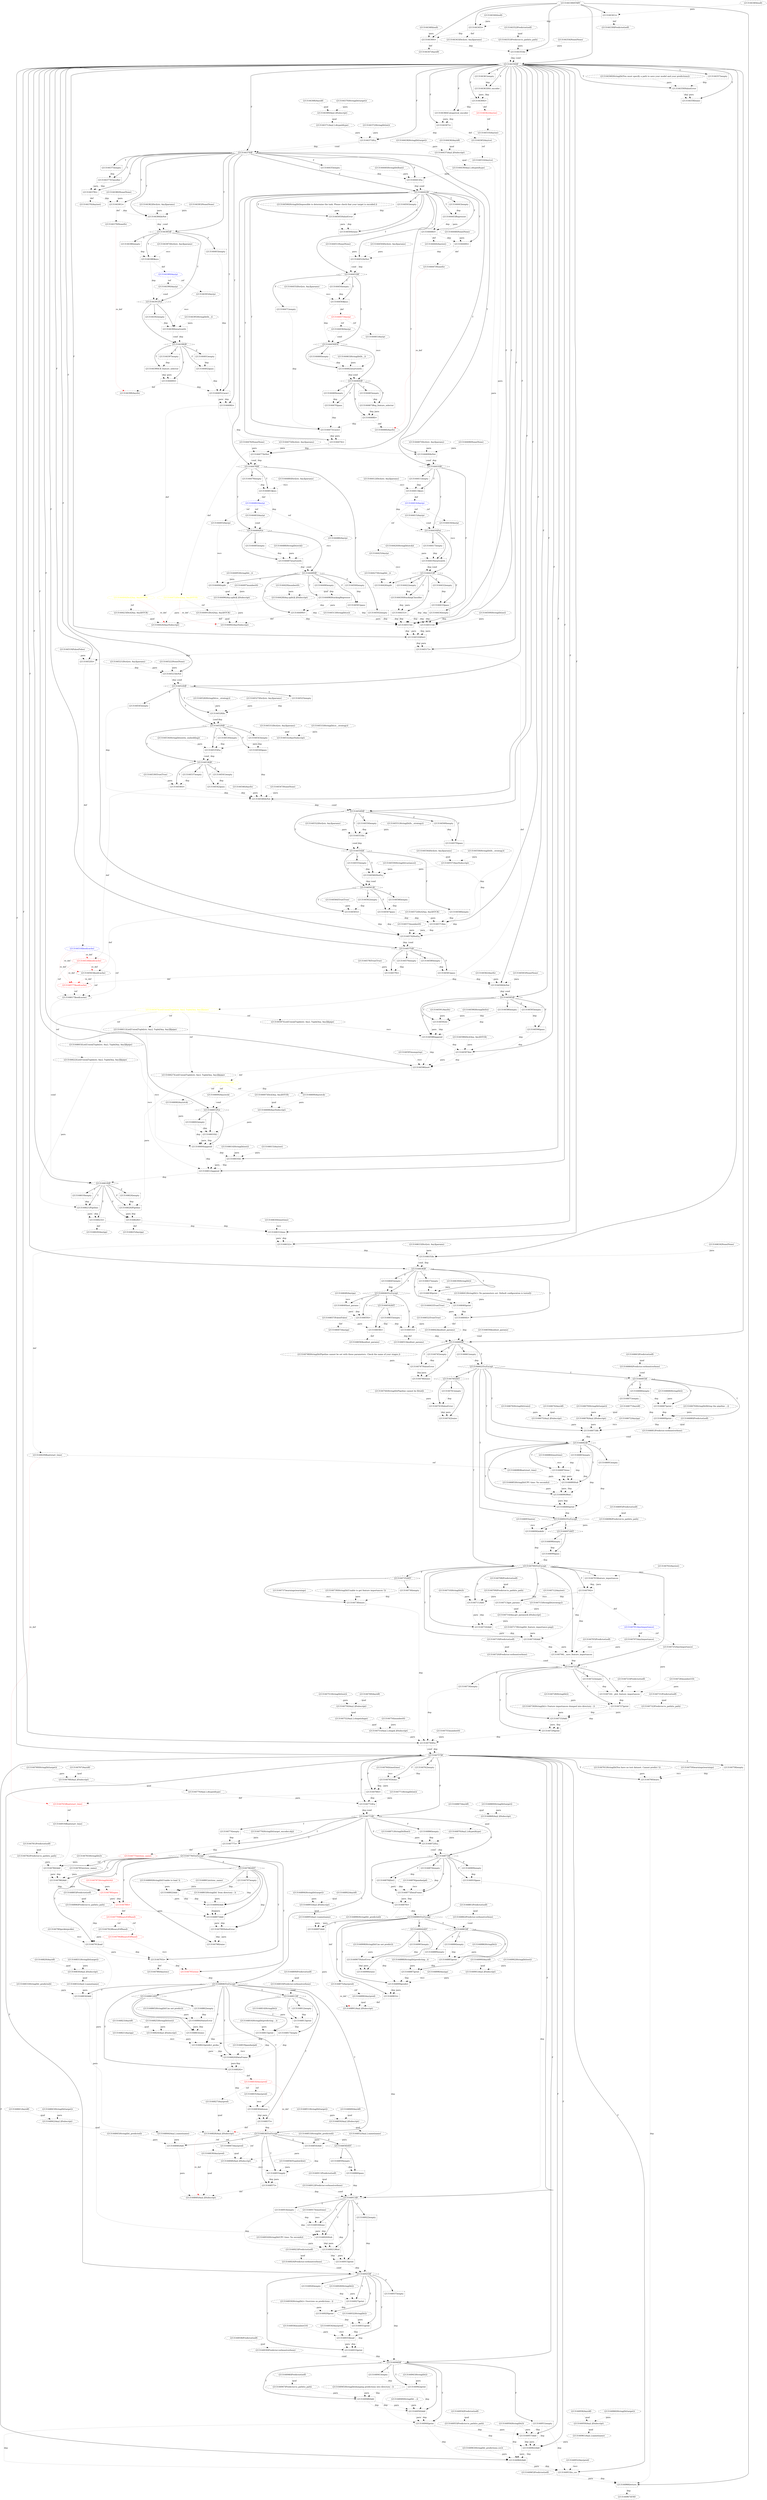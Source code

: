 digraph G {
1 [label="(213144400)=" shape=box style=dashed]
2 [label="(213144469)empty" shape=box style=dashed]
3 [label="(213144615)Any(est)" shape=ellipse style=dashed]
4 [label="(213144746)raise" shape=box style=dashed]
5 [label="(213144853)String(lit(_predicted))" shape=ellipse style=dashed]
6 [label="(213144873)If" shape=diamond style=dashed]
7 [label="(213144918)time" shape=box style=dashed]
8 [label="(213144529)If" shape=diamond style=dashed]
9 [label="(213144479)empty" shape=box style=dashed]
10 [label="(213144537)empty" shape=box style=dashed]
11 [label="(213144662)TryExcept" shape=diamond style=dashed]
12 [label="(213144915)print" shape=box style=dashed]
13 [label="(213144513)String(lit(ce))" shape=ellipse style=dashed]
14 [label="(213144539)True(True)" shape=ellipse style=dashed]
15 [label="(213144854)Add" shape=box style=dashed]
16 [label="(213144445)Regressor" shape=box style=dashed]
17 [label="(213144519)False(False)" shape=ellipse style=dashed]
18 [label="(213144886)String(lit())" shape=ellipse style=dashed]
19 [label="(213144782)Predictor.to_path(to_path)" shape=ellipse style=dashed]
20 [label="(213144914)empty" shape=box style=dashed]
21 [label="(213144965)Predictor(self)" shape=ellipse style=dashed]
22 [label="(213144608)Any(Subscript)" shape=ellipse style=dashed]
23 [label="(213144436)Any(df)" shape=ellipse style=dashed]
24 [label="(213144594)pass" shape=box style=dashed]
25 [label="(213144741)empty" shape=box style=dashed]
26 [label="(213144482)Any(p)" shape=ellipse style=dashed color=blue fontcolor=blue]
27 [label="(213144623)=" shape=box style=dashed]
28 [label="(213144673)fit" shape=box style=dashed]
29 [label="(213144762)empty" shape=box style=dashed]
30 [label="(213144410)If" shape=diamond style=dashed]
31 [label="(213144356)If" shape=diamond style=dashed]
32 [label="(213144515)()" shape=box style=dashed]
33 [label="(213144655)empty" shape=box style=dashed]
34 [label="(213144666)empty" shape=box style=dashed]
35 [label="(213144517)=" shape=box style=dashed]
36 [label="(213144560)NotEq" shape=box style=dashed]
37 [label="(213144768)Any[.](Subscript)" shape=ellipse style=dashed]
38 [label="(213144897)Add" shape=box style=dashed]
39 [label="(213144954)Predictor(self)" shape=ellipse style=dashed]
40 [label="(213144937)empty" shape=box style=dashed]
41 [label="(213144921)Mod" shape=box style=dashed]
42 [label="(213144366)Categorical_encoder" shape=box style=dashed]
43 [label="(213144678)Any[.](Subscript)" shape=ellipse style=dashed]
44 [label="(213144695)Predictor(self)" shape=ellipse style=dashed]
45 [label="(213144582)Any(fs)" shape=ellipse style=dashed]
46 [label="(213144439)Any[.].dtype(dtype)" shape=ellipse style=dashed]
47 [label="(213144843)String(lit(target))" shape=ellipse style=dashed]
48 [label="(213144871)String(lit(float))" shape=ellipse style=dashed]
49 [label="(213144748)String(lit(Pipeline cannot be set with these parameters. Check the name of your stages.))" shape=ellipse style=dashed]
50 [label="(213144912)Predictor.verbose(verbose)" shape=ellipse style=dashed]
51 [label="(213144462)startswith" shape=box style=dashed]
52 [label="(213144552)Dict[str, Any](params)" shape=ellipse style=dashed]
53 [label="(213144811)If" shape=diamond style=dashed]
54 [label="(213144747)ValueError" shape=box style=dashed]
55 [label="(213144929)print" shape=box style=dashed]
56 [label="(213144942)print" shape=box style=dashed]
57 [label="(213144803)String(lit(' from directory : ))" shape=ellipse style=dashed]
58 [label="(213144858)AST" shape=diamond style=dashed]
59 [label="(213144729)print" shape=box style=dashed]
60 [label="(213144553)In" shape=box style=dashed]
61 [label="(213144573)number(0)" shape=ellipse style=dashed]
62 [label="(213144459)For" shape=diamond style=dashed]
63 [label="(213144791)load" shape=box style=dashed]
64 [label="(213144967)END" style=dashed]
65 [label="(213144360)String(lit(You must specify a path to save your model and your predictions))" shape=ellipse style=dashed]
66 [label="(213144815)print" shape=box style=dashed]
67 [label="(213144917)time(time)" shape=ellipse style=dashed]
68 [label="(213144699)pass" shape=box style=dashed]
69 [label="(213144426)split" shape=box style=dashed]
70 [label="(213144554)If" shape=diamond style=dashed]
71 [label="(213144630)time(time)" shape=ellipse style=dashed]
72 [label="(213144833)String(lit(_predicted))" shape=ellipse style=dashed]
73 [label="(213144856)Type[int](int)" shape=ellipse style=dashed]
74 [label="(213144343)Dict[str, Any](params)" shape=ellipse style=dashed]
75 [label="(213144725)Any(importance)" shape=ellipse style=dashed]
76 [label="(213144527)Dict[str, Any](params)" shape=ellipse style=dashed]
77 [label="(213144928)String(lit())" shape=ellipse style=dashed]
78 [label="(213144881)Predictor(self)" shape=ellipse style=dashed]
79 [label="(213144416)For" shape=diamond style=dashed]
80 [label="(213144450)Dict[str, Any](params)" shape=ellipse style=dashed]
81 [label="(213144932)String(lit())" shape=ellipse style=dashed]
82 [label="(213144835)Any(pred)" shape=ellipse style=dashed]
83 [label="(213144598)Dict[Any, Any](STCK)" shape=ellipse style=dashed]
84 [label="(213144457)Any(p)" shape=ellipse style=dashed color=red fontcolor=red]
85 [label="(213144339)Predictor(self)" shape=ellipse style=dashed]
86 [label="(213144609)Any(stck)" shape=ellipse style=dashed]
87 [label="(213144471)empty" shape=box style=dashed]
88 [label="(213144869)String(lit(target))" shape=ellipse style=dashed]
89 [label="(213144498)StackingRegressor" shape=box style=dashed]
90 [label="(213144799)ValueError" shape=box style=dashed]
91 [label="(213144891)Any[.](Subscript)" shape=ellipse style=dashed]
92 [label="(213144880)TryExcept" shape=diamond style=dashed]
93 [label="(213144947)Predictor.to_path(to_path)" shape=ellipse style=dashed]
94 [label="(213144409)IsNot" shape=box style=dashed]
95 [label="(213144528)In" shape=box style=dashed]
96 [label="(213144884)empty" shape=box style=dashed]
97 [label="(213144442)If" shape=diamond style=dashed]
98 [label="(213144614)String(lit(est))" shape=ellipse style=dashed]
99 [label="(213144376)Any(est)" shape=ellipse style=dashed]
100 [label="(213144458)Any(p)" shape=ellipse style=dashed]
101 [label="(213144697)AST" shape=diamond style=dashed]
102 [label="(213144466)Any(fs)" shape=ellipse style=dashed]
103 [label="(213144551)String(lit(fs__strategy))" shape=ellipse style=dashed]
104 [label="(213144683)empty" shape=box style=dashed]
105 [label="(213144761)String(lit(You have no test dataset. Cannot predict !))" shape=ellipse style=dashed]
106 [label="(213144386)empty" shape=box style=dashed]
107 [label="(213144688)float(start_time)" shape=ellipse style=dashed]
108 [label="(213144398)Any(fs)" shape=ellipse style=dashed]
109 [label="(213144758)empty" shape=box style=dashed]
110 [label="(213144353)Predictor.to_path(to_path)" shape=ellipse style=dashed]
111 [label="(213144779)BinaryIO(fhand)" shape=ellipse style=dashed color=red fontcolor=red]
112 [label="(213144631)time" shape=box style=dashed]
113 [label="(213144938)Predictor(self)" shape=ellipse style=dashed]
114 [label="(213144578)True(True)" shape=ellipse style=dashed]
115 [label="(213144925)If" shape=diamond style=dashed]
116 [label="(213144951)empty" shape=box style=dashed]
117 [label="(213144798)raise" shape=box style=dashed]
118 [label="(213144656)bool(set_params)" shape=ellipse style=dashed]
119 [label="(213144555)empty" shape=box style=dashed]
120 [label="(213144616)()" shape=box style=dashed]
121 [label="(213144944)print" shape=box style=dashed]
122 [label="(213144596)sort" shape=box style=dashed]
123 [label="(213144428)Any.split()[.](Subscript)" shape=ellipse style=dashed]
124 [label="(213144624)empty" shape=box style=dashed]
125 [label="(213144511)()" shape=box style=dashed]
126 [label="(213144379)None(fs)" shape=ellipse style=dashed]
127 [label="(213144824)Any[.](Subscript)" shape=ellipse style=dashed]
128 [label="(213144635)Is" shape=box style=dashed]
129 [label="(213144434)empty" shape=box style=dashed]
130 [label="(213144501)pass" shape=box style=dashed]
131 [label="(213144724)__plot_feature_importances" shape=box style=dashed]
132 [label="(213144888)String(lit(predicting...))" shape=ellipse style=dashed]
133 [label="(213144685)String(lit(CPU time: %s seconds))" shape=ellipse style=dashed]
134 [label="(213144449)=" shape=box style=dashed]
135 [label="(213144480)Dict[str, Any](params)" shape=ellipse style=dashed]
136 [label="(213144796)AST" shape=diamond style=dashed]
137 [label="(213144846)Add" shape=box style=dashed]
138 [label="(213144838)TryExcept" shape=diamond style=dashed]
139 [label="(213144863)raise" shape=box style=dashed]
140 [label="(213144802)Add" shape=box style=dashed]
141 [label="(213144906)raise" shape=box style=dashed]
142 [label="(213144689)Sub" shape=box style=dashed]
143 [label="(213144837)=" shape=box style=dashed]
144 [label="(213144637)empty" shape=box style=dashed]
145 [label="(213144956)String(lit(/))" shape=ellipse style=dashed]
146 [label="(213144364)=" shape=box style=dashed]
147 [label="(213144495)String(lit(__))" shape=ellipse style=dashed]
148 [label="(213144939)Predictor.verbose(verbose)" shape=ellipse style=dashed]
149 [label="(213144700)TryExcept" shape=diamond style=dashed]
150 [label="(213144819)pandas(pd)" shape=ellipse style=dashed]
151 [label="(213144777)=" shape=box style=dashed]
152 [label="(213144916)String(lit(CPU time: %s seconds))" shape=ellipse style=dashed]
153 [label="(213144597)list" shape=box style=dashed]
154 [label="(213144852)Any[.].name(name)" shape=ellipse style=dashed]
155 [label="(213144857)=" shape=box style=dashed]
156 [label="(213144776)String(lit(target_encoder.obj))" shape=ellipse style=dashed]
157 [label="(213144525)empty" shape=box style=dashed]
158 [label="(213144750)Any[.](Subscript)" shape=ellipse style=dashed]
159 [label="(213144826)=" shape=box style=dashed]
160 [label="(213144735)AST" shape=diamond style=dashed]
161 [label="(213144821)Any(pp)" shape=ellipse style=dashed]
162 [label="(213144392)empty" shape=box style=dashed]
163 [label="(213144875)Any(pred)" shape=ellipse style=dashed color=black fontcolor=black]
164 [label="(213144923)Predictor(self)" shape=ellipse style=dashed]
165 [label="(213144620)Any(pp)" shape=ellipse style=dashed]
166 [label="(213144618)If" shape=diamond style=dashed]
167 [label="(213144423)Dict[Any, Any](STCK)" shape=ellipse style=dashed]
168 [label="(213144876)pandas(pd)" shape=ellipse style=dashed]
169 [label="(213144636)If" shape=diamond style=dashed]
170 [label="(213144488)String(lit(stck))" shape=ellipse style=dashed]
171 [label="(213144653)=" shape=box style=dashed]
172 [label="(213144606)Any(stck)" shape=ellipse style=dashed]
173 [label="(213144651)bool(set_params)" shape=ellipse style=dashed]
174 [label="(213144789)Any(enc)" shape=ellipse style=dashed]
175 [label="(213144669)print" shape=box style=dashed]
176 [label="(213144572)Dict[Any, Any](STCK)" shape=ellipse style=dashed]
177 [label="(213144499)=" shape=box style=dashed]
178 [label="(213144783)String(lit(/))" shape=ellipse style=dashed]
179 [label="(213144485)empty" shape=box style=dashed]
180 [label="(213144433)pass" shape=box style=dashed]
181 [label="(213144472)Dict[Any, Any](STCK)" shape=ellipse style=dashed color=yellow fontcolor=yellow]
182 [label="(213144930)String(lit(> Overview on predictions : ))" shape=ellipse style=dashed]
183 [label="(213144396)If" shape=diamond style=dashed]
184 [label="(213144389)Any(p)" shape=ellipse style=dashed color=blue fontcolor=blue]
185 [label="(213144862)empty" shape=box style=dashed]
186 [label="(213144478)If" shape=diamond style=dashed]
187 [label="(213144584)IsNot" shape=box style=dashed]
188 [label="(213144945)String(lit(dumping predictions into directory : ))" shape=ellipse style=dashed]
189 [label="(213144543)empty" shape=box style=dashed]
190 [label="(213144652)True(True)" shape=ellipse style=dashed]
191 [label="(213144767)Any(df)" shape=ellipse style=dashed]
192 [label="(213144668)String(lit())" shape=ellipse style=dashed]
193 [label="(213144849)Any(df)" shape=ellipse style=dashed]
194 [label="(213144510)Any(ne)" shape=ellipse style=dashed]
195 [label="(213144577)bool(cache)" shape=ellipse style=dashed color=red fontcolor=red]
196 [label="(213144889)empty" shape=box style=dashed]
197 [label="(213144468)=" shape=box style=dashed]
198 [label="(213144859)empty" shape=box style=dashed]
199 [label="(213144684)print" shape=box style=dashed]
200 [label="(213144780)open" shape=box style=dashed color=red fontcolor=red]
201 [label="(213144708)Predictor(self)" shape=ellipse style=dashed]
202 [label="(213144385)If" shape=diamond style=dashed]
203 [label="(213144679)String(lit(target))" shape=ellipse style=dashed]
204 [label="(213144885)print" shape=box style=dashed]
205 [label="(213144467)Reg_feature_selector" shape=box style=dashed]
206 [label="(213144545)empty" shape=box style=dashed]
207 [label="(213144612)append" shape=box style=dashed]
208 [label="(213144966)return" shape=box style=dashed]
209 [label="(213144709)Predictor.to_path(to_path)" shape=ellipse style=dashed]
210 [label="(213144825)String(lit(test))" shape=ellipse style=dashed]
211 [label="(213144899)predict" shape=box style=dashed]
212 [label="(213144542)pass" shape=box style=dashed]
213 [label="(213144958)Any(df)" shape=ellipse style=dashed]
214 [label="(213144595)numpy(np)" shape=ellipse style=dashed]
215 [label="(213144785)str(enc_name)" shape=ellipse style=dashed]
216 [label="(213144713)get_params" shape=box style=dashed]
217 [label="(213144391)For" shape=diamond style=dashed]
218 [label="(213144904)AST" shape=diamond style=dashed]
219 [label="(213144773)If" shape=diamond style=dashed]
220 [label="(213144844)Any[.].name(name)" shape=ellipse style=dashed]
221 [label="(213144645)empty" shape=box style=dashed]
222 [label="(213144926)empty" shape=box style=dashed]
223 [label="(213144865)String(lit(Can not predict))" shape=ellipse style=dashed]
224 [label="(213144403)empty" shape=box style=dashed]
225 [label="(213144763)float(start_time)" shape=ellipse style=dashed color=red fontcolor=red]
226 [label="(213144781)Predictor(self)" shape=ellipse style=dashed]
227 [label="(213144611)List[Union[Tuple[str, Any], Tuple[Any, Any]]](pipe)" shape=ellipse style=dashed]
228 [label="(213144646)TryExcept" shape=diamond style=dashed]
229 [label="(213144548)IsNot" shape=box style=dashed]
230 [label="(213144440)String(lit(float))" shape=ellipse style=dashed]
231 [label="(213144617)bool(cache)" shape=ellipse style=dashed]
232 [label="(213144874)empty" shape=box style=dashed]
233 [label="(213144830)Any[.](Subscript)" shape=ellipse style=dashed]
234 [label="(213144629)float(start_time)" shape=ellipse style=dashed color=black fontcolor=black]
235 [label="(213144963)String(lit(_predictions.csv))" shape=ellipse style=dashed]
236 [label="(213144460)empty" shape=box style=dashed]
237 [label="(213144451)None(None)" shape=ellipse style=dashed]
238 [label="(213144579)=" shape=box style=dashed]
239 [label="(213144585)If" shape=diamond style=dashed]
240 [label="(213144599)Any(stck)" shape=ellipse style=dashed color=yellow fontcolor=yellow]
241 [label="(213144388)keys" shape=box style=dashed]
242 [label="(213144427)String(lit(__))" shape=ellipse style=dashed]
243 [label="(213144634)None(None)" shape=ellipse style=dashed]
244 [label="(213144496)Any.split()[.](Subscript)" shape=ellipse style=dashed]
245 [label="(213144723)Predictor(self)" shape=ellipse style=dashed]
246 [label="(213144497)number(0)" shape=ellipse style=dashed]
247 [label="(213144394)startswith" shape=box style=dashed]
248 [label="(213144556)Dict[str, Any](params)" shape=ellipse style=dashed]
249 [label="(213144757)If" shape=diamond style=dashed]
250 [label="(213144701)Any(importance)" shape=ellipse style=dashed color=blue fontcolor=blue]
251 [label="(213144715)String(lit(strategy))" shape=ellipse style=dashed]
252 [label="(213144739)String(lit(Unable to get feature importances !))" shape=ellipse style=dashed]
253 [label="(213144506)String(lit(Impossible to determine the task. Please check that your target is encoded.))" shape=ellipse style=dashed]
254 [label="(213144882)Predictor.verbose(verbose)" shape=ellipse style=dashed]
255 [label="(213144842)Any[.](Subscript)" shape=ellipse style=dashed]
256 [label="(213144845)String(lit(_predicted))" shape=ellipse style=dashed]
257 [label="(213144676)String(lit(train))" shape=ellipse style=dashed]
258 [label="(213144816)String(lit(predicting ...))" shape=ellipse style=dashed]
259 [label="(213144870)Any[.].dtype(dtype)" shape=ellipse style=dashed]
260 [label="(213144734)empty" shape=box style=dashed]
261 [label="(213144465)empty" shape=box style=dashed]
262 [label="(213144905)empty" shape=box style=dashed]
263 [label="(213144877)DataFrame" shape=box style=dashed]
264 [label="(213144418)Any(p)" shape=ellipse style=dashed]
265 [label="(213144475)Dict[str, Any](params)" shape=ellipse style=dashed]
266 [label="(213144503)empty" shape=box style=dashed]
267 [label="(213144574)NotEq" shape=box style=dashed]
268 [label="(213144879)=" shape=box style=dashed]
269 [label="(213144790)pickle(pickle)" shape=ellipse style=dashed]
270 [label="(213144484)For" shape=diamond style=dashed]
271 [label="(213144674)Any(df)" shape=ellipse style=dashed]
272 [label="(213144868)Any[.](Subscript)" shape=ellipse style=dashed]
273 [label="(213144432)empty" shape=box style=dashed]
274 [label="(213144412)Dict[str, Any](params)" shape=ellipse style=dashed]
275 [label="(213144797)empty" shape=box style=dashed]
276 [label="(213144711)Add" shape=box style=dashed]
277 [label="(213144818)Any(pred)" shape=ellipse style=dashed color=red fontcolor=red]
278 [label="(213144419)startswith" shape=box style=dashed]
279 [label="(213144591)Any(fs)" shape=ellipse style=dashed]
280 [label="(213144639)String(lit())" shape=ellipse style=dashed]
281 [label="(213144658)=" shape=box style=dashed]
282 [label="(213144764)time(time)" shape=ellipse style=dashed]
283 [label="(213144710)String(lit(/))" shape=ellipse style=dashed]
284 [label="(213144522)None(None)" shape=ellipse style=dashed]
285 [label="(213144721)If" shape=diamond style=dashed]
286 [label="(213144370)String(lit(target))" shape=ellipse style=dashed]
287 [label="(213144935)head" shape=box style=dashed]
288 [label="(213144588)append" shape=box style=dashed]
289 [label="(213144812)empty" shape=box style=dashed]
290 [label="(213144402)pass" shape=box style=dashed]
291 [label="(213144731)Predictor(self)" shape=ellipse style=dashed]
292 [label="(213144443)empty" shape=box style=dashed]
293 [label="(213144464)If" shape=diamond style=dashed]
294 [label="(213144564)True(True)" shape=ellipse style=dashed]
295 [label="(213144901)Any[.](Subscript)" shape=ellipse style=dashed]
296 [label="(213144341)=" shape=box style=dashed]
297 [label="(213144477)IsNot" shape=box style=dashed]
298 [label="(213144787)String(lit(rb))" shape=ellipse style=dashed color=red fontcolor=red]
299 [label="(213144340)(null)" shape=ellipse style=dashed]
300 [label="(213144531)Dict[str, Any](params)" shape=ellipse style=dashed]
301 [label="(213144765)time" shape=box style=dashed]
302 [label="(213144559)String(lit(variance))" shape=ellipse style=dashed]
303 [label="(213144794)BinaryIO(fhand)" shape=ellipse style=dashed color=red fontcolor=red]
304 [label="(213144536)If" shape=diamond style=dashed]
305 [label="(213144380)None(None)" shape=ellipse style=dashed]
306 [label="(213144355)Is" shape=box style=dashed]
307 [label="(213144417)empty" shape=box style=dashed]
308 [label="(213144569)empty" shape=box style=dashed]
309 [label="(213144690)Mod" shape=box style=dashed]
310 [label="(213144363)NA_encoder" shape=box style=dashed]
311 [label="(213144694)mkdir" shape=box style=dashed]
312 [label="(213144547)None(None)" shape=ellipse style=dashed]
313 [label="(213144771)String(lit(int))" shape=ellipse style=dashed]
314 [label="(213144887)print" shape=box style=dashed]
315 [label="(213144621)Pipeline" shape=box style=dashed]
316 [label="(213144705)Predictor(self)" shape=ellipse style=dashed]
317 [label="(213144664)Predictor.verbose(verbose)" shape=ellipse style=dashed]
318 [label="(213144831)String(lit(target))" shape=ellipse style=dashed]
319 [label="(213144375)empty" shape=box style=dashed]
320 [label="(213144483)Any(p)" shape=ellipse style=dashed]
321 [label="(213144752)Any[.].shape(shape)" shape=ellipse style=dashed]
322 [label="(213144567)pass" shape=box style=dashed]
323 [label="(213144659)bool(set_params)" shape=ellipse style=dashed]
324 [label="(213144836)idxmax" shape=box style=dashed]
325 [label="(213144657)False(False)" shape=ellipse style=dashed]
326 [label="(213144692)TryExcept" shape=diamond style=dashed]
327 [label="(213144575)If" shape=diamond style=dashed]
328 [label="(213144800)String(lit(Unable to load '))" shape=ellipse style=dashed]
329 [label="(213144438)String(lit(target))" shape=ellipse style=dashed]
330 [label="(213144590)String(lit(fs))" shape=ellipse style=dashed]
331 [label="(213144470)pass" shape=box style=dashed]
332 [label="(213144437)Any[.](Subscript)" shape=ellipse style=dashed]
333 [label="(213144601)For" shape=diamond style=dashed]
334 [label="(213144681)Predictor.verbose(verbose)" shape=ellipse style=dashed]
335 [label="(213144632)=" shape=box style=dashed]
336 [label="(213144737)warnings(warnings)" shape=ellipse style=dashed]
337 [label="(213144357)empty" shape=box style=dashed]
338 [label="(213144474)=" shape=box style=dashed]
339 [label="(213144864)ValueError" shape=box style=dashed]
340 [label="(213144530)empty" shape=box style=dashed]
341 [label="(213144532)Any(Subscript)" shape=ellipse style=dashed]
342 [label="(213144910)pass" shape=box style=dashed]
343 [label="(213144908)String(lit(Can not predict))" shape=ellipse style=dashed]
344 [label="(213144950)Add" shape=box style=dashed]
345 [label="(213144413)keys" shape=box style=dashed]
346 [label="(213144362)Any(ne)" shape=ellipse style=dashed color=red fontcolor=red]
347 [label="(213144534)String(lit(entity_embedding))" shape=ellipse style=dashed]
348 [label="(213144401)empty" shape=box style=dashed]
349 [label="(213144804)Add" shape=box style=dashed]
350 [label="(213144911)Predictor(self)" shape=ellipse style=dashed]
351 [label="(213144732)Predictor.to_path(to_path)" shape=ellipse style=dashed]
352 [label="(213144382)Dict[str, Any](params)" shape=ellipse style=dashed]
353 [label="(213144832)Any[.].name(name)" shape=ellipse style=dashed]
354 [label="(213144649)set_params" shape=box style=dashed]
355 [label="(213144452)IsNot" shape=box style=dashed]
356 [label="(213144867)Any(df)" shape=ellipse style=dashed]
357 [label="(213144415)Any(p)" shape=ellipse style=dashed]
358 [label="(213144583)None(None)" shape=ellipse style=dashed]
359 [label="(213144361)empty" shape=box style=dashed]
360 [label="(213144535)Eq" shape=box style=dashed]
361 [label="(213144696)Predictor.to_path(to_path)" shape=ellipse style=dashed]
362 [label="(213144446)=" shape=box style=dashed]
363 [label="(213144749)Any(df)" shape=ellipse style=dashed]
364 [label="(213144778)TryExcept" shape=diamond style=dashed]
365 [label="(213144919)float(start_time)" shape=ellipse style=dashed]
366 [label="(213144722)empty" shape=box style=dashed]
367 [label="(213144704)=" shape=box style=dashed]
368 [label="(213144586)empty" shape=box style=dashed]
369 [label="(213144813)print" shape=box style=dashed]
370 [label="(213144786)Add" shape=box style=dashed]
371 [label="(213144533)String(lit(ce__strategy))" shape=ellipse style=dashed]
372 [label="(213144839)Any(pred)" shape=ellipse style=dashed]
373 [label="(213144772)Eq" shape=box style=dashed]
374 [label="(213144626)Pipeline" shape=box style=dashed]
375 [label="(213144369)Any[.](Subscript)" shape=ellipse style=dashed]
376 [label="(213144728)String(lit())" shape=ellipse style=dashed]
377 [label="(213144893)Any[.](Subscript)" shape=ellipse style=dashed]
378 [label="(213144568)empty" shape=box style=dashed]
379 [label="(213144638)print" shape=box style=dashed]
380 [label="(213144500)empty" shape=box style=dashed]
381 [label="(213144640)print" shape=box style=dashed]
382 [label="(213144766)=" shape=box style=dashed]
383 [label="(213144628)=" shape=box style=dashed]
384 [label="(213144726)number(10)" shape=ellipse style=dashed]
385 [label="(213144384)IsNot" shape=box style=dashed]
386 [label="(213144820)DataFrame" shape=box style=dashed]
387 [label="(213144851)String(lit(target))" shape=ellipse style=dashed]
388 [label="(213144745)empty" shape=box style=dashed]
389 [label="(213144373)Eq" shape=box style=dashed]
390 [label="(213144667)print" shape=box style=dashed]
391 [label="(213144424)Any(Subscript)" shape=ellipse style=dashed]
392 [label="(213144371)Any[.].dtype(dtype)" shape=ellipse style=dashed]
393 [label="(213144344)(null)" shape=ellipse style=dashed]
394 [label="(213144855)apply" shape=box style=dashed]
395 [label="(213144903)=" shape=box style=dashed]
396 [label="(213144633)Dict[str, Any](params)" shape=ellipse style=dashed]
397 [label="(213144702)Any(est)" shape=ellipse style=dashed]
398 [label="(213144365)Any(ce)" shape=ellipse style=dashed color=black fontcolor=black]
399 [label="(213144753)Any[.].shape[.](Subscript)" shape=ellipse style=dashed]
400 [label="(213144895)Any[.].name(name)" shape=ellipse style=dashed]
401 [label="(213144850)Any[.](Subscript)" shape=ellipse style=dashed]
402 [label="(213144720)Predictor.verbose(verbose)" shape=ellipse style=dashed]
403 [label="(213144827)Any(pred)" shape=ellipse style=dashed]
404 [label="(213144504)raise" shape=box style=dashed]
405 [label="(213144643)True(True)" shape=ellipse style=dashed]
406 [label="(213144770)Any[.].dtype(dtype)" shape=ellipse style=dashed]
407 [label="(213144526)String(lit(ce__strategy))" shape=ellipse style=dashed]
408 [label="(213144604)append" shape=box style=dashed]
409 [label="(213144952)Any(pred)" shape=ellipse style=dashed]
410 [label="(213144454)empty" shape=box style=dashed]
411 [label="(213144509)String(lit(ne))" shape=ellipse style=dashed]
412 [label="(213144840)Any[.](Subscript)" shape=ellipse style=dashed]
413 [label="(213144792)BinaryIO(fhand)" shape=ellipse style=dashed]
414 [label="(213144393)Any(p)" shape=ellipse style=dashed]
415 [label="(213144822)predict_proba" shape=box style=dashed]
416 [label="(213144587)List[Union[Tuple[str, Any], Tuple[Any, Any]]](pipe)" shape=ellipse style=dashed]
417 [label="(213144378)=" shape=box style=dashed]
418 [label="(213144660)If" shape=diamond style=dashed]
419 [label="(213144706)__save_feature_importances" shape=box style=dashed]
420 [label="(213144592)()" shape=box style=dashed]
421 [label="(213144727)print" shape=box style=dashed]
422 [label="(213144817)empty" shape=box style=dashed]
423 [label="(213144907)ValueError" shape=box style=dashed]
424 [label="(213144490)empty" shape=box style=dashed]
425 [label="(213144404)Dict[Any, Any](STCK)" shape=ellipse style=dashed color=yellow fontcolor=yellow]
426 [label="(213144625)Any(pp)" shape=ellipse style=dashed]
427 [label="(213144806)Predictor.to_path(to_path)" shape=ellipse style=dashed]
428 [label="(213144431)=" shape=box style=dashed]
429 [label="(213144738)warn" shape=box style=dashed]
430 [label="(213144395)String(lit(fs__))" shape=ellipse style=dashed]
431 [label="(213144946)Predictor(self)" shape=ellipse style=dashed]
432 [label="(213144922)empty" shape=box style=dashed]
433 [label="(213144487)startswith" shape=box style=dashed]
434 [label="(213144411)empty" shape=box style=dashed]
435 [label="(213144687)time" shape=box style=dashed]
436 [label="(213144890)Any(pred)" shape=ellipse style=dashed]
437 [label="(213144677)Any(df)" shape=ellipse style=dashed]
438 [label="(213144866)empty" shape=box style=dashed]
439 [label="(213144719)Predictor(self)" shape=ellipse style=dashed]
440 [label="(213144622)List[Union[Tuple[str, Any], Tuple[Any, Any]]](pipe)" shape=ellipse style=dashed]
441 [label="(213144455)Dict[str, Any](params)" shape=ellipse style=dashed]
442 [label="(213144648)Any(pp)" shape=ellipse style=dashed]
443 [label="(213144788)=" shape=box style=dashed color=red fontcolor=red]
444 [label="(213144406)=" shape=box style=dashed]
445 [label="(213144514)Any(ce)" shape=ellipse style=dashed]
446 [label="(213144751)String(lit(test))" shape=ellipse style=dashed]
447 [label="(213144663)Predictor(self)" shape=ellipse style=dashed]
448 [label="(213144671)empty" shape=box style=dashed]
449 [label="(213144860)pass" shape=box style=dashed]
450 [label="(213144693)os(os)" shape=ellipse style=dashed]
451 [label="(213144571)len" shape=box style=dashed]
452 [label="(213144540)=" shape=box style=dashed]
453 [label="(213144435)empty" shape=box style=dashed]
454 [label="(213144546)Any(fs)" shape=ellipse style=dashed]
455 [label="(213144953)to_csv" shape=box style=dashed]
456 [label="(213144644)=" shape=box style=dashed]
457 [label="(213144372)String(lit(int))" shape=ellipse style=dashed]
458 [label="(213144461)Any(p)" shape=ellipse style=dashed]
459 [label="(213144872)Eq" shape=box style=dashed]
460 [label="(213144672)Any(pp)" shape=ellipse style=dashed]
461 [label="(213144430)StackingClassifier" shape=box style=dashed]
462 [label="(213144473){new}" shape=box style=dashed]
463 [label="(213144518)bool(cache)" shape=ellipse style=dashed color=blue fontcolor=blue]
464 [label="(213144733)Add" shape=box style=dashed]
465 [label="(213144756)Eq" shape=box style=dashed]
466 [label="(213144476)None(None)" shape=ellipse style=dashed]
467 [label="(213144861)AST" shape=diamond style=dashed]
468 [label="(213144463)String(lit(fs__))" shape=ellipse style=dashed]
469 [label="(213144847)Any(pred)" shape=ellipse style=dashed]
470 [label="(213144489)If" shape=diamond style=dashed]
471 [label="(213144949)String(lit( ...))" shape=ellipse style=dashed]
472 [label="(213144456)keys" shape=box style=dashed]
473 [label="(213144383)None(None)" shape=ellipse style=dashed]
474 [label="(213144892)Any(df)" shape=ellipse style=dashed]
475 [label="(213144807)Add" shape=box style=dashed]
476 [label="(213144814)String(lit())" shape=ellipse style=dashed]
477 [label="(213144444)Any(est)" shape=ellipse style=dashed]
478 [label="(213144549)If" shape=diamond style=dashed]
479 [label="(213144698)empty" shape=box style=dashed]
480 [label="(213144775)str(enc_name)" shape=ellipse style=dashed color=red fontcolor=red]
481 [label="(213144834)Add" shape=box style=dashed]
482 [label="(213144600)Any(stck)" shape=ellipse style=dashed]
483 [label="(213144580)empty" shape=box style=dashed]
484 [label="(213144486)Any(p)" shape=ellipse style=dashed]
485 [label="(213144647)Any(pp)" shape=ellipse style=dashed]
486 [label="(213144742)raise" shape=box style=dashed]
487 [label="(213144931)print" shape=box style=dashed]
488 [label="(213144481)keys" shape=box style=dashed]
489 [label="(213144962)Add" shape=box style=dashed]
490 [label="(213144795)close" shape=box style=dashed color=red fontcolor=red]
491 [label="(213144801)str(enc_name)" shape=ellipse style=dashed]
492 [label="(213144345)=" shape=box style=dashed]
493 [label="(213144538)bool(cache)" shape=ellipse style=dashed color=red fontcolor=red]
494 [label="(213144581)pass" shape=box style=dashed]
495 [label="(213144641)String(lit(> No parameters set. Default configuration is tested))" shape=ellipse style=dashed]
496 [label="(213144425)Any(p)" shape=ellipse style=dashed]
497 [label="(213144941)empty" shape=box style=dashed]
498 [label="(213144354)None(None)" shape=ellipse style=dashed]
499 [label="(213144520)=" shape=box style=dashed]
500 [label="(213144682)If" shape=diamond style=dashed]
501 [label="(213144563)bool(cache)" shape=ellipse style=dashed color=black fontcolor=black]
502 [label="(213144505)ValueError" shape=box style=dashed]
503 [label="(213144900)Any(df)" shape=ellipse style=dashed]
504 [label="(213144550)empty" shape=box style=dashed]
505 [label="(213144760)warn" shape=box style=dashed]
506 [label="(213144387)Dict[str, Any](params)" shape=ellipse style=dashed]
507 [label="(213144374)If" shape=diamond style=dashed]
508 [label="(213144675)Any[.](Subscript)" shape=ellipse style=dashed]
509 [label="(213144898)Any(pp)" shape=ellipse style=dashed]
510 [label="(213144610)()" shape=box style=dashed]
511 [label="(213144841)Any(df)" shape=ellipse style=dashed]
512 [label="(213144358)raise" shape=box style=dashed]
513 [label="(213144755)number(0)" shape=ellipse style=dashed]
514 [label="(213144680)Predictor(self)" shape=ellipse style=dashed]
515 [label="(213144805)Predictor(self)" shape=ellipse style=dashed]
516 [label="(213144809)Predictor(self)" shape=ellipse style=dashed]
517 [label="(213144603)List[Union[Tuple[str, Any], Tuple[Any, Any]]](pipe)" shape=ellipse style=dashed]
518 [label="(213144493)Any(p)" shape=ellipse style=dashed]
519 [label="(213144607)Dict[Any, Any](STCK)" shape=ellipse style=dashed]
520 [label="(213144960)String(lit(target))" shape=ellipse style=dashed]
521 [label="(213144593)empty" shape=box style=dashed]
522 [label="(213144961)Any[.].name(name)" shape=ellipse style=dashed]
523 [label="(213144448)None(None)" shape=ellipse style=dashed]
524 [label="(213144940)If" shape=diamond style=dashed]
525 [label="(213144913)If" shape=diamond style=dashed]
526 [label="(213144359)ValueError" shape=box style=dashed]
527 [label="(213144420)String(lit(stck))" shape=ellipse style=dashed]
528 [label="(213144714)Any.get_params()[.](Subscript)" shape=ellipse style=dashed]
529 [label="(213144447)None(fs)" shape=ellipse style=dashed]
530 [label="(213144544)pass" shape=box style=dashed]
531 [label="(213144943)String(lit())" shape=ellipse style=dashed]
532 [label="(213144441)Eq" shape=box style=dashed]
533 [label="(213144740)AST" shape=diamond style=dashed]
534 [label="(213144368)Any(df)" shape=ellipse style=dashed]
535 [label="(213144703)feature_importances" shape=box style=dashed]
536 [label="(213144349)=" shape=box style=dashed]
537 [label="(213144570)pass" shape=box style=dashed]
538 [label="(213144823)Any(df)" shape=ellipse style=dashed]
539 [label="(213144828)Any[.](Subscript)" shape=ellipse style=dashed]
540 [label="(213144421)If" shape=diamond style=dashed]
541 [label="(213144784)Add" shape=box style=dashed]
542 [label="(213144936)number(10)" shape=ellipse style=dashed]
543 [label="(213144422)empty" shape=box style=dashed]
544 [label="(213144602)empty" shape=box style=dashed]
545 [label="(213144927)print" shape=box style=dashed]
546 [label="(213144642)bool(set_params)" shape=ellipse style=dashed]
547 [label="(213144348)(null)" shape=ellipse style=dashed]
548 [label="(213144670)String(lit(fitting the pipeline ...))" shape=ellipse style=dashed]
549 [label="(213144566)empty" shape=box style=dashed]
550 [label="(213144399)Clf_feature_selector" shape=box style=dashed]
551 [label="(213144619)empty" shape=box style=dashed]
552 [label="(213144774)empty" shape=box style=dashed]
553 [label="(213144408)None(None)" shape=ellipse style=dashed]
554 [label="(213144492)Any(Subscript)" shape=ellipse style=dashed]
555 [label="(213144576)empty" shape=box style=dashed]
556 [label="(213144716)Add" shape=box style=dashed]
557 [label="(213144933)print" shape=box style=dashed]
558 [label="(213144562)empty" shape=box style=dashed]
559 [label="(213144924)Predictor.verbose(verbose)" shape=ellipse style=dashed]
560 [label="(213144717)String(lit(_feature_importance.png))" shape=ellipse style=dashed]
561 [label="(213144347)Any(df)" shape=ellipse style=dashed]
562 [label="(213144494)split" shape=box style=dashed]
563 [label="(213144810)Predictor.verbose(verbose)" shape=ellipse style=dashed]
564 [label="(213144759)warnings(warnings)" shape=ellipse style=dashed]
565 [label="(213144808)TryExcept" shape=diamond style=dashed]
566 [label="(213144691)empty" shape=box style=dashed]
567 [label="(213144712)Any(est)" shape=ellipse style=dashed]
568 [label="(213144920)Sub" shape=box style=dashed]
569 [label="(213144453)If" shape=diamond style=dashed]
570 [label="(213144896)String(lit(_predicted))" shape=ellipse style=dashed]
571 [label="(213144541)empty" shape=box style=dashed]
572 [label="(213144743)ValueError" shape=box style=dashed]
573 [label="(213144707)Any(importance)" shape=ellipse style=dashed]
574 [label="(213144377)Classifier" shape=box style=dashed]
575 [label="(213144627)List[Union[Tuple[str, Any], Tuple[Any, Any]]](pipe)" shape=ellipse style=dashed]
576 [label="(213144744)String(lit(Pipeline cannot be fitted))" shape=ellipse style=dashed]
577 [label="(213144718)Add" shape=box style=dashed]
578 [label="(213144507)List[Union[Tuple[str, Any], Tuple[Any, Any]]](pipe)" shape=ellipse style=dashed color=yellow fontcolor=yellow]
579 [label="(213144964)Add" shape=box style=dashed]
580 [label="(213144848)Any[.](Subscript)" shape=ellipse style=dashed]
581 [label="(213144934)Any(pred)" shape=ellipse style=dashed]
582 [label="(213144523)IsNot" shape=box style=dashed]
583 [label="(213144338)START" style=dashed]
584 [label="(213144521)Dict[str, Any](params)" shape=ellipse style=dashed]
585 [label="(213144769)String(lit(target))" shape=ellipse style=dashed]
586 [label="(213144730)String(lit(> Feature importances dumped into directory : ))" shape=ellipse style=dashed]
587 [label="(213144390)Any(p)" shape=ellipse style=dashed]
588 [label="(213144909)empty" shape=box style=dashed]
589 [label="(213144381)=" shape=box style=dashed]
590 [label="(213144491)Dict[Any, Any](STCK)" shape=ellipse style=dashed]
591 [label="(213144686)time(time)" shape=ellipse style=dashed]
592 [label="(213144558)String(lit(fs__strategy))" shape=ellipse style=dashed]
593 [label="(213144414)Any(p)" shape=ellipse style=dashed color=blue fontcolor=blue]
594 [label="(213144397)empty" shape=box style=dashed]
595 [label="(213144959)Any[.](Subscript)" shape=ellipse style=dashed]
596 [label="(213144429)number(0)" shape=ellipse style=dashed]
597 [label="(213144754)number(0)" shape=ellipse style=dashed]
598 [label="(213144650)=" shape=box style=dashed]
599 [label="(213144829)Any(df)" shape=ellipse style=dashed]
600 [label="(213144894)String(lit(target))" shape=ellipse style=dashed]
601 [label="(213144565)=" shape=box style=dashed]
602 [label="(213144407)Dict[str, Any](params)" shape=ellipse style=dashed]
603 [label="(213144654)AST" shape=diamond style=dashed]
604 [label="(213144561)If" shape=diamond style=dashed]
605 [label="(213144878)[list]" shape=box style=dashed]
606 [label="(213144736)empty" shape=box style=dashed]
607 [label="(213144955)Predictor.to_path(to_path)" shape=ellipse style=dashed]
608 [label="(213144557)Any(Subscript)" shape=ellipse style=dashed]
609 [label="(213144957)Add" shape=box style=dashed]
610 [label="(213144502)empty" shape=box style=dashed]
611 [label="(213144405){new}" shape=box style=dashed]
612 [label="(213144948)Add" shape=box style=dashed]
613 [label="(213144793)=" shape=box style=dashed]
614 [label="(213144902)String(lit(test))" shape=ellipse style=dashed]
615 [label="(213144883)If" shape=diamond style=dashed]
616 [label="(213144352)Predictor(self)" shape=ellipse style=dashed]
617 [label="(213144524)If" shape=diamond style=dashed]
618 [label="(213144516)[list]" shape=box style=dashed]
619 [label="(213144665)If" shape=diamond style=dashed]
620 [label="(213144367)=" shape=box style=dashed]
621 [label="(213144661)empty" shape=box style=dashed]
183 -> 1 [label="T"];
550 -> 1 [label="dep" style=dotted];
550 -> 1 [label="para" style=dotted];
293 -> 2 [label="F"];
418 -> 4 [label="F"];
54 -> 4 [label="dep" style=dotted];
54 -> 4 [label="para" style=dotted];
219 -> 6 [label="F"];
459 -> 6 [label="dep" style=dotted];
459 -> 6 [label="cond" style=dotted];
525 -> 7 [label="T"];
67 -> 7 [label="recv" style=dotted];
20 -> 7 [label="dep" style=dotted];
617 -> 8 [label="T"];
95 -> 8 [label="dep" style=dotted];
95 -> 8 [label="cond" style=dotted];
186 -> 9 [label="T"];
304 -> 10 [label="T"];
418 -> 11 [label="T"];
621 -> 11 [label="dep" style=dotted];
525 -> 12 [label="T"];
41 -> 12 [label="dep" style=dotted];
41 -> 12 [label="para" style=dotted];
20 -> 12 [label="dep" style=dotted];
138 -> 15 [label="T"];
154 -> 15 [label="para" style=dotted];
5 -> 15 [label="para" style=dotted];
97 -> 16 [label="T"];
292 -> 16 [label="dep" style=dotted];
226 -> 19 [label="qual" style=dotted];
525 -> 20 [label="T"];
519 -> 22 [label="qual" style=dotted];
86 -> 22 [label="para" style=dotted];
239 -> 24 [label="F"];
521 -> 24 [label="dep" style=dotted];
533 -> 25 [label="" style=solid];
488 -> 26 [label="def" style=dotted];
166 -> 27 [label="T"];
315 -> 27 [label="dep" style=dotted];
315 -> 27 [label="para" style=dotted];
11 -> 28 [label="T"];
460 -> 28 [label="recv" style=dotted];
508 -> 28 [label="para" style=dotted];
43 -> 28 [label="para" style=dotted];
175 -> 28 [label="dep" style=dotted];
448 -> 28 [label="dep" style=dotted];
249 -> 29 [label="F"];
507 -> 30 [label="T"];
94 -> 30 [label="dep" style=dotted];
94 -> 30 [label="cond" style=dotted];
583 -> 31 [label="" style=solid];
306 -> 31 [label="dep" style=dotted];
306 -> 31 [label="cond" style=dotted];
31 -> 32 [label="F"];
13 -> 32 [label="para" style=dotted];
445 -> 32 [label="para" style=dotted];
177 -> 32 [label="dep" style=dotted];
180 -> 32 [label="dep" style=dotted];
129 -> 32 [label="dep" style=dotted];
130 -> 32 [label="dep" style=dotted];
428 -> 32 [label="dep" style=dotted];
610 -> 32 [label="dep" style=dotted];
603 -> 33 [label="" style=solid];
619 -> 34 [label="T"];
31 -> 35 [label="F"];
618 -> 35 [label="dep" style=dotted];
618 -> 35 [label="para" style=dotted];
70 -> 36 [label="T"];
608 -> 36 [label="para" style=dotted];
302 -> 36 [label="para" style=dotted];
119 -> 36 [label="dep" style=dotted];
191 -> 37 [label="qual" style=dotted];
585 -> 37 [label="para" style=dotted];
92 -> 38 [label="T"];
400 -> 38 [label="para" style=dotted];
570 -> 38 [label="para" style=dotted];
115 -> 40 [label="F"];
525 -> 41 [label="T"];
152 -> 41 [label="para" style=dotted];
568 -> 41 [label="dep" style=dotted];
568 -> 41 [label="para" style=dotted];
20 -> 41 [label="dep" style=dotted];
31 -> 42 [label="F"];
146 -> 42 [label="dep" style=dotted];
437 -> 43 [label="qual" style=dotted];
203 -> 43 [label="para" style=dotted];
332 -> 46 [label="qual" style=dotted];
350 -> 50 [label="qual" style=dotted];
62 -> 51 [label="" style=solid];
458 -> 51 [label="recv" style=dotted];
468 -> 51 [label="para" style=dotted];
236 -> 51 [label="dep" style=dotted];
565 -> 53 [label="T"];
563 -> 53 [label="cond" style=dotted];
418 -> 54 [label="F"];
49 -> 54 [label="para" style=dotted];
388 -> 54 [label="dep" style=dotted];
115 -> 55 [label="T"];
182 -> 55 [label="para" style=dotted];
545 -> 55 [label="dep" style=dotted];
524 -> 56 [label="T"];
531 -> 56 [label="para" style=dotted];
497 -> 56 [label="dep" style=dotted];
138 -> 58 [label="F"];
285 -> 59 [label="T"];
464 -> 59 [label="dep" style=dotted];
464 -> 59 [label="para" style=dotted];
421 -> 59 [label="dep" style=dotted];
478 -> 60 [label="T"];
103 -> 60 [label="para" style=dotted];
52 -> 60 [label="para" style=dotted];
504 -> 60 [label="dep" style=dotted];
569 -> 62 [label="T"];
472 -> 62 [label="dep" style=dotted];
100 -> 62 [label="cond" style=dotted];
364 -> 63 [label="T"];
269 -> 63 [label="recv" style=dotted];
413 -> 63 [label="para" style=dotted];
443 -> 63 [label="dep" style=dotted];
208 -> 64 [label="dep" style=dotted];
53 -> 66 [label="T"];
258 -> 66 [label="para" style=dotted];
369 -> 66 [label="dep" style=dotted];
101 -> 68 [label="" style=solid];
479 -> 68 [label="dep" style=dotted];
540 -> 69 [label="T"];
496 -> 69 [label="recv" style=dotted];
242 -> 69 [label="para" style=dotted];
478 -> 70 [label="T"];
60 -> 70 [label="dep" style=dotted];
60 -> 70 [label="cond" style=dotted];
492 -> 74 [label="def" style=dotted];
250 -> 75 [label="ref" style=dotted];
30 -> 79 [label="T"];
345 -> 79 [label="dep" style=dotted];
357 -> 79 [label="cond" style=dotted];
277 -> 82 [label="ref" style=dotted];
472 -> 84 [label="def" style=dotted];
296 -> 85 [label="def" style=dotted];
240 -> 86 [label="ref" style=dotted];
569 -> 87 [label="F"];
470 -> 89 [label="T"];
424 -> 89 [label="dep" style=dotted];
136 -> 90 [label="" style=solid];
475 -> 90 [label="dep" style=dotted];
475 -> 90 [label="para" style=dotted];
275 -> 90 [label="dep" style=dotted];
436 -> 91 [label="qual" style=dotted];
38 -> 91 [label="para" style=dotted];
395 -> 91 [label="def" style=dotted];
163 -> 91 [label="re_def" style=dotted color=red];
6 -> 92 [label="T"];
268 -> 92 [label="dep" style=dotted];
431 -> 93 [label="qual" style=dotted];
507 -> 94 [label="T"];
602 -> 94 [label="para" style=dotted];
553 -> 94 [label="para" style=dotted];
444 -> 94 [label="dep" style=dotted];
617 -> 95 [label="T"];
407 -> 95 [label="para" style=dotted];
76 -> 95 [label="para" style=dotted];
157 -> 95 [label="dep" style=dotted];
615 -> 96 [label="T"];
507 -> 97 [label="F"];
532 -> 97 [label="dep" style=dotted];
532 -> 97 [label="cond" style=dotted];
417 -> 99 [label="def" style=dotted];
84 -> 100 [label="ref" style=dotted];
326 -> 101 [label="F"];
197 -> 102 [label="def" style=dotted];
529 -> 102 [label="re_def" style=dotted color=red];
500 -> 104 [label="T"];
202 -> 106 [label="T"];
234 -> 107 [label="ref" style=dotted];
1 -> 108 [label="def" style=dotted];
126 -> 108 [label="re_def" style=dotted color=red];
249 -> 109 [label="T"];
616 -> 110 [label="qual" style=dotted];
443 -> 111 [label="def" style=dotted];
31 -> 112 [label="F"];
71 -> 112 [label="recv" style=dotted];
383 -> 112 [label="dep" style=dotted];
27 -> 112 [label="dep" style=dotted];
249 -> 115 [label="F"];
559 -> 115 [label="cond" style=dotted];
12 -> 115 [label="dep" style=dotted];
432 -> 115 [label="dep" style=dotted];
524 -> 116 [label="F"];
136 -> 117 [label="" style=solid];
90 -> 117 [label="dep" style=dotted];
90 -> 117 [label="para" style=dotted];
281 -> 118 [label="def" style=dotted];
70 -> 119 [label="T"];
31 -> 120 [label="F"];
98 -> 120 [label="para" style=dotted];
3 -> 120 [label="para" style=dotted];
408 -> 120 [label="dep" style=dotted];
524 -> 121 [label="T"];
344 -> 121 [label="dep" style=dotted];
344 -> 121 [label="para" style=dotted];
56 -> 121 [label="dep" style=dotted];
31 -> 122 [label="F"];
214 -> 122 [label="recv" style=dotted];
153 -> 122 [label="dep" style=dotted];
153 -> 122 [label="para" style=dotted];
288 -> 122 [label="dep" style=dotted];
24 -> 122 [label="dep" style=dotted];
69 -> 123 [label="qual" style=dotted];
596 -> 123 [label="para" style=dotted];
166 -> 124 [label="F"];
31 -> 125 [label="F"];
411 -> 125 [label="para" style=dotted];
194 -> 125 [label="para" style=dotted];
177 -> 125 [label="dep" style=dotted];
180 -> 125 [label="dep" style=dotted];
129 -> 125 [label="dep" style=dotted];
130 -> 125 [label="dep" style=dotted];
428 -> 125 [label="dep" style=dotted];
610 -> 125 [label="dep" style=dotted];
589 -> 126 [label="def" style=dotted];
538 -> 127 [label="qual" style=dotted];
210 -> 127 [label="para" style=dotted];
31 -> 128 [label="F"];
396 -> 128 [label="para" style=dotted];
243 -> 128 [label="para" style=dotted];
335 -> 128 [label="dep" style=dotted];
30 -> 129 [label="F"];
470 -> 130 [label="F"];
380 -> 130 [label="dep" style=dotted];
285 -> 131 [label="T"];
245 -> 131 [label="recv" style=dotted];
75 -> 131 [label="para" style=dotted];
384 -> 131 [label="para" style=dotted];
366 -> 131 [label="dep" style=dotted];
97 -> 134 [label="T"];
523 -> 134 [label="para" style=dotted];
362 -> 134 [label="dep" style=dotted];
364 -> 136 [label="F"];
138 -> 137 [label="T"];
220 -> 137 [label="para" style=dotted];
256 -> 137 [label="para" style=dotted];
565 -> 138 [label="T"];
143 -> 138 [label="dep" style=dotted];
467 -> 139 [label="" style=solid];
339 -> 139 [label="dep" style=dotted];
339 -> 139 [label="para" style=dotted];
136 -> 140 [label="" style=solid];
328 -> 140 [label="para" style=dotted];
491 -> 140 [label="para" style=dotted];
275 -> 140 [label="dep" style=dotted];
218 -> 141 [label="" style=solid];
423 -> 141 [label="dep" style=dotted];
423 -> 141 [label="para" style=dotted];
500 -> 142 [label="T"];
435 -> 142 [label="dep" style=dotted];
435 -> 142 [label="para" style=dotted];
107 -> 142 [label="para" style=dotted];
104 -> 142 [label="dep" style=dotted];
565 -> 143 [label="T"];
324 -> 143 [label="dep" style=dotted];
324 -> 143 [label="para" style=dotted];
169 -> 144 [label="T"];
31 -> 146 [label="F"];
310 -> 146 [label="dep" style=dotted];
310 -> 146 [label="para" style=dotted];
113 -> 148 [label="qual" style=dotted];
11 -> 149 [label="T"];
311 -> 149 [label="dep" style=dotted];
68 -> 149 [label="dep" style=dotted];
219 -> 151 [label="T"];
156 -> 151 [label="para" style=dotted];
552 -> 151 [label="dep" style=dotted];
31 -> 153 [label="F"];
83 -> 153 [label="para" style=dotted];
288 -> 153 [label="dep" style=dotted];
24 -> 153 [label="dep" style=dotted];
401 -> 154 [label="qual" style=dotted];
138 -> 155 [label="T"];
394 -> 155 [label="dep" style=dotted];
394 -> 155 [label="para" style=dotted];
617 -> 157 [label="T"];
363 -> 158 [label="qual" style=dotted];
446 -> 158 [label="para" style=dotted];
565 -> 159 [label="T"];
386 -> 159 [label="dep" style=dotted];
386 -> 159 [label="para" style=dotted];
149 -> 160 [label="F"];
217 -> 162 [label="" style=solid];
268 -> 163 [label="def" style=dotted];
27 -> 165 [label="def" style=dotted];
31 -> 166 [label="F"];
231 -> 166 [label="cond" style=dotted];
207 -> 166 [label="dep" style=dotted];
425 -> 167 [label="ref" style=dotted];
31 -> 169 [label="F"];
128 -> 169 [label="dep" style=dotted];
128 -> 169 [label="cond" style=dotted];
228 -> 171 [label="T"];
190 -> 171 [label="para" style=dotted];
598 -> 171 [label="dep" style=dotted];
240 -> 172 [label="ref" style=dotted];
171 -> 173 [label="def" style=dotted];
613 -> 174 [label="def" style=dotted];
619 -> 175 [label="T"];
548 -> 175 [label="para" style=dotted];
390 -> 175 [label="dep" style=dotted];
470 -> 177 [label="T"];
89 -> 177 [label="dep" style=dotted];
89 -> 177 [label="para" style=dotted];
270 -> 179 [label="" style=solid];
540 -> 180 [label="F"];
273 -> 180 [label="dep" style=dotted];
338 -> 181 [label="def" style=dotted];
217 -> 183 [label="" style=solid];
247 -> 183 [label="dep" style=dotted];
247 -> 183 [label="cond" style=dotted];
241 -> 184 [label="def" style=dotted];
467 -> 185 [label="" style=solid];
97 -> 186 [label="T"];
297 -> 186 [label="dep" style=dotted];
297 -> 186 [label="cond" style=dotted];
31 -> 187 [label="F"];
45 -> 187 [label="para" style=dotted];
358 -> 187 [label="para" style=dotted];
238 -> 187 [label="dep" style=dotted];
494 -> 187 [label="dep" style=dotted];
8 -> 189 [label="F"];
346 -> 194 [label="ref" style=dotted];
238 -> 195 [label="def" style=dotted];
501 -> 195 [label="re_def" style=dotted color=red];
493 -> 195 [label="re_def" style=dotted color=red];
463 -> 195 [label="re_def" style=dotted color=red];
615 -> 196 [label="F"];
293 -> 197 [label="T"];
205 -> 197 [label="dep" style=dotted];
205 -> 197 [label="para" style=dotted];
58 -> 198 [label="" style=solid];
500 -> 199 [label="T"];
309 -> 199 [label="dep" style=dotted];
309 -> 199 [label="para" style=dotted];
104 -> 199 [label="dep" style=dotted];
364 -> 200 [label="T"];
370 -> 200 [label="dep" style=dotted];
370 -> 200 [label="para" style=dotted];
298 -> 200 [label="para" style=dotted];
507 -> 202 [label="T"];
385 -> 202 [label="dep" style=dotted];
385 -> 202 [label="cond" style=dotted];
615 -> 204 [label="T"];
18 -> 204 [label="para" style=dotted];
96 -> 204 [label="dep" style=dotted];
293 -> 205 [label="T"];
261 -> 205 [label="dep" style=dotted];
617 -> 206 [label="F"];
31 -> 207 [label="F"];
227 -> 207 [label="recv" style=dotted];
120 -> 207 [label="dep" style=dotted];
120 -> 207 [label="para" style=dotted];
408 -> 207 [label="dep" style=dotted];
583 -> 208 [label="" style=solid];
21 -> 208 [label="para" style=dotted];
505 -> 208 [label="dep" style=dotted];
455 -> 208 [label="dep" style=dotted];
201 -> 209 [label="qual" style=dotted];
92 -> 211 [label="T"];
509 -> 211 [label="recv" style=dotted];
295 -> 211 [label="para" style=dotted];
196 -> 211 [label="dep" style=dotted];
314 -> 211 [label="dep" style=dotted];
304 -> 212 [label="F"];
571 -> 212 [label="dep" style=dotted];
480 -> 215 [label="ref" style=dotted];
149 -> 216 [label="T"];
567 -> 216 [label="recv" style=dotted];
367 -> 216 [label="dep" style=dotted];
202 -> 217 [label="T"];
241 -> 217 [label="dep" style=dotted];
587 -> 217 [label="cond" style=dotted];
92 -> 218 [label="F"];
249 -> 219 [label="F"];
373 -> 219 [label="dep" style=dotted];
373 -> 219 [label="cond" style=dotted];
255 -> 220 [label="qual" style=dotted];
169 -> 221 [label="F"];
115 -> 222 [label="T"];
202 -> 224 [label="F"];
382 -> 225 [label="def" style=dotted];
234 -> 225 [label="re_def" style=dotted color=red];
578 -> 227 [label="ref" style=dotted];
169 -> 228 [label="F"];
221 -> 228 [label="dep" style=dotted];
31 -> 229 [label="F"];
454 -> 229 [label="para" style=dotted];
312 -> 229 [label="para" style=dotted];
212 -> 229 [label="dep" style=dotted];
452 -> 229 [label="dep" style=dotted];
206 -> 229 [label="dep" style=dotted];
530 -> 229 [label="dep" style=dotted];
195 -> 231 [label="ref" style=dotted];
501 -> 231 [label="ref" style=dotted];
493 -> 231 [label="ref" style=dotted];
463 -> 231 [label="ref" style=dotted];
6 -> 232 [label="T"];
599 -> 233 [label="qual" style=dotted];
318 -> 233 [label="para" style=dotted];
335 -> 234 [label="def" style=dotted];
62 -> 236 [label="" style=solid];
327 -> 238 [label="T"];
114 -> 238 [label="para" style=dotted];
555 -> 238 [label="dep" style=dotted];
31 -> 239 [label="F"];
187 -> 239 [label="dep" style=dotted];
187 -> 239 [label="cond" style=dotted];
122 -> 240 [label="def" style=dotted];
202 -> 241 [label="T"];
506 -> 241 [label="recv" style=dotted];
106 -> 241 [label="dep" style=dotted];
562 -> 244 [label="qual" style=dotted];
246 -> 244 [label="para" style=dotted];
217 -> 247 [label="" style=solid];
414 -> 247 [label="recv" style=dotted];
430 -> 247 [label="para" style=dotted];
162 -> 247 [label="dep" style=dotted];
31 -> 249 [label="F"];
465 -> 249 [label="dep" style=dotted];
465 -> 249 [label="cond" style=dotted];
367 -> 250 [label="def" style=dotted];
78 -> 254 [label="qual" style=dotted];
511 -> 255 [label="qual" style=dotted];
47 -> 255 [label="para" style=dotted];
272 -> 259 [label="qual" style=dotted];
285 -> 260 [label="F"];
293 -> 261 [label="T"];
218 -> 262 [label="" style=solid];
6 -> 263 [label="T"];
168 -> 263 [label="recv" style=dotted];
605 -> 263 [label="dep" style=dotted];
605 -> 263 [label="para" style=dotted];
232 -> 263 [label="dep" style=dotted];
593 -> 264 [label="ref" style=dotted];
97 -> 266 [label="F"];
31 -> 267 [label="F"];
451 -> 267 [label="dep" style=dotted];
451 -> 267 [label="para" style=dotted];
61 -> 267 [label="para" style=dotted];
601 -> 267 [label="dep" style=dotted];
378 -> 267 [label="dep" style=dotted];
322 -> 267 [label="dep" style=dotted];
537 -> 267 [label="dep" style=dotted];
6 -> 268 [label="T"];
263 -> 268 [label="dep" style=dotted];
263 -> 268 [label="para" style=dotted];
186 -> 270 [label="T"];
488 -> 270 [label="dep" style=dotted];
320 -> 270 [label="cond" style=dotted];
356 -> 272 [label="qual" style=dotted];
88 -> 272 [label="para" style=dotted];
540 -> 273 [label="F"];
136 -> 275 [label="" style=solid];
149 -> 276 [label="T"];
209 -> 276 [label="para" style=dotted];
283 -> 276 [label="para" style=dotted];
367 -> 276 [label="dep" style=dotted];
159 -> 277 [label="def" style=dotted];
79 -> 278 [label="" style=solid];
264 -> 278 [label="recv" style=dotted];
527 -> 278 [label="para" style=dotted];
307 -> 278 [label="dep" style=dotted];
603 -> 281 [label="" style=solid];
325 -> 281 [label="para" style=dotted];
33 -> 281 [label="dep" style=dotted];
149 -> 285 [label="T"];
402 -> 285 [label="cond" style=dotted];
419 -> 285 [label="dep" style=dotted];
115 -> 287 [label="T"];
581 -> 287 [label="recv" style=dotted];
542 -> 287 [label="para" style=dotted];
487 -> 287 [label="dep" style=dotted];
239 -> 288 [label="T"];
416 -> 288 [label="recv" style=dotted];
420 -> 288 [label="dep" style=dotted];
420 -> 288 [label="para" style=dotted];
368 -> 288 [label="dep" style=dotted];
53 -> 289 [label="T"];
183 -> 290 [label="F"];
348 -> 290 [label="dep" style=dotted];
97 -> 292 [label="T"];
62 -> 293 [label="" style=solid];
51 -> 293 [label="dep" style=dotted];
51 -> 293 [label="cond" style=dotted];
503 -> 295 [label="qual" style=dotted];
614 -> 295 [label="para" style=dotted];
583 -> 296 [label="" style=solid];
299 -> 296 [label="para" style=dotted];
97 -> 297 [label="T"];
265 -> 297 [label="para" style=dotted];
466 -> 297 [label="para" style=dotted];
338 -> 297 [label="dep" style=dotted];
249 -> 301 [label="F"];
282 -> 301 [label="recv" style=dotted];
29 -> 301 [label="dep" style=dotted];
111 -> 303 [label="ref" style=dotted];
8 -> 304 [label="T"];
360 -> 304 [label="dep" style=dotted];
360 -> 304 [label="cond" style=dotted];
583 -> 306 [label="" style=solid];
110 -> 306 [label="para" style=dotted];
498 -> 306 [label="para" style=dotted];
536 -> 306 [label="dep" style=dotted];
79 -> 307 [label="" style=solid];
478 -> 308 [label="F"];
500 -> 309 [label="T"];
133 -> 309 [label="para" style=dotted];
142 -> 309 [label="dep" style=dotted];
142 -> 309 [label="para" style=dotted];
104 -> 309 [label="dep" style=dotted];
31 -> 310 [label="F"];
359 -> 310 [label="dep" style=dotted];
326 -> 311 [label="T"];
450 -> 311 [label="recv" style=dotted];
361 -> 311 [label="para" style=dotted];
615 -> 314 [label="T"];
132 -> 314 [label="para" style=dotted];
204 -> 314 [label="dep" style=dotted];
166 -> 315 [label="T"];
440 -> 315 [label="para" style=dotted];
551 -> 315 [label="dep" style=dotted];
447 -> 317 [label="qual" style=dotted];
507 -> 319 [label="T"];
26 -> 320 [label="ref" style=dotted];
158 -> 321 [label="qual" style=dotted];
604 -> 322 [label="F"];
549 -> 322 [label="dep" style=dotted];
565 -> 324 [label="T"];
82 -> 324 [label="recv" style=dotted];
159 -> 324 [label="dep" style=dotted];
11 -> 326 [label="T"];
199 -> 326 [label="dep" style=dotted];
566 -> 326 [label="dep" style=dotted];
31 -> 327 [label="F"];
267 -> 327 [label="dep" style=dotted];
267 -> 327 [label="cond" style=dotted];
293 -> 331 [label="F"];
2 -> 331 [label="dep" style=dotted];
23 -> 332 [label="qual" style=dotted];
329 -> 332 [label="para" style=dotted];
31 -> 333 [label="F"];
122 -> 333 [label="dep" style=dotted];
482 -> 333 [label="cond" style=dotted];
514 -> 334 [label="qual" style=dotted];
31 -> 335 [label="F"];
112 -> 335 [label="dep" style=dotted];
112 -> 335 [label="para" style=dotted];
31 -> 337 [label="T"];
97 -> 338 [label="T"];
462 -> 338 [label="dep" style=dotted];
462 -> 338 [label="para" style=dotted];
467 -> 339 [label="" style=solid];
223 -> 339 [label="para" style=dotted];
185 -> 339 [label="dep" style=dotted];
8 -> 340 [label="T"];
300 -> 341 [label="qual" style=dotted];
371 -> 341 [label="para" style=dotted];
6 -> 342 [label="F"];
588 -> 342 [label="dep" style=dotted];
524 -> 344 [label="T"];
612 -> 344 [label="dep" style=dotted];
612 -> 344 [label="para" style=dotted];
471 -> 344 [label="para" style=dotted];
56 -> 344 [label="dep" style=dotted];
30 -> 345 [label="T"];
274 -> 345 [label="recv" style=dotted];
434 -> 345 [label="dep" style=dotted];
146 -> 346 [label="def" style=dotted];
183 -> 348 [label="F"];
136 -> 349 [label="" style=solid];
140 -> 349 [label="dep" style=dotted];
140 -> 349 [label="para" style=dotted];
57 -> 349 [label="para" style=dotted];
275 -> 349 [label="dep" style=dotted];
291 -> 351 [label="qual" style=dotted];
233 -> 353 [label="qual" style=dotted];
228 -> 354 [label="T"];
442 -> 354 [label="recv" style=dotted];
97 -> 355 [label="T"];
80 -> 355 [label="para" style=dotted];
237 -> 355 [label="para" style=dotted];
134 -> 355 [label="dep" style=dotted];
593 -> 357 [label="ref" style=dotted];
31 -> 359 [label="F"];
8 -> 360 [label="T"];
341 -> 360 [label="para" style=dotted];
347 -> 360 [label="para" style=dotted];
340 -> 360 [label="dep" style=dotted];
44 -> 361 [label="qual" style=dotted];
97 -> 362 [label="T"];
16 -> 362 [label="dep" style=dotted];
16 -> 362 [label="para" style=dotted];
219 -> 364 [label="T"];
151 -> 364 [label="dep" style=dotted];
225 -> 365 [label="ref" style=dotted];
285 -> 366 [label="T"];
149 -> 367 [label="T"];
535 -> 367 [label="dep" style=dotted];
535 -> 367 [label="para" style=dotted];
239 -> 368 [label="T"];
53 -> 369 [label="T"];
476 -> 369 [label="para" style=dotted];
289 -> 369 [label="dep" style=dotted];
364 -> 370 [label="T"];
541 -> 370 [label="dep" style=dotted];
541 -> 370 [label="para" style=dotted];
215 -> 370 [label="para" style=dotted];
539 -> 372 [label="ref" style=dotted];
249 -> 373 [label="F"];
406 -> 373 [label="para" style=dotted];
313 -> 373 [label="para" style=dotted];
382 -> 373 [label="dep" style=dotted];
166 -> 374 [label="F"];
575 -> 374 [label="para" style=dotted];
124 -> 374 [label="dep" style=dotted];
534 -> 375 [label="qual" style=dotted];
286 -> 375 [label="para" style=dotted];
474 -> 377 [label="qual" style=dotted];
600 -> 377 [label="para" style=dotted];
70 -> 378 [label="F"];
169 -> 379 [label="T"];
280 -> 379 [label="para" style=dotted];
144 -> 379 [label="dep" style=dotted];
470 -> 380 [label="F"];
169 -> 381 [label="T"];
495 -> 381 [label="para" style=dotted];
379 -> 381 [label="dep" style=dotted];
249 -> 382 [label="F"];
301 -> 382 [label="dep" style=dotted];
301 -> 382 [label="para" style=dotted];
166 -> 383 [label="F"];
374 -> 383 [label="dep" style=dotted];
374 -> 383 [label="para" style=dotted];
507 -> 385 [label="T"];
352 -> 385 [label="para" style=dotted];
473 -> 385 [label="para" style=dotted];
589 -> 385 [label="dep" style=dotted];
565 -> 386 [label="T"];
150 -> 386 [label="recv" style=dotted];
415 -> 386 [label="dep" style=dotted];
415 -> 386 [label="para" style=dotted];
422 -> 386 [label="dep" style=dotted];
66 -> 386 [label="dep" style=dotted];
418 -> 388 [label="F"];
31 -> 389 [label="F"];
392 -> 389 [label="para" style=dotted];
457 -> 389 [label="para" style=dotted];
620 -> 389 [label="dep" style=dotted];
619 -> 390 [label="T"];
192 -> 390 [label="para" style=dotted];
34 -> 390 [label="dep" style=dotted];
167 -> 391 [label="qual" style=dotted];
123 -> 391 [label="para" style=dotted];
428 -> 391 [label="def" style=dotted];
425 -> 391 [label="re_def" style=dotted color=red];
375 -> 392 [label="qual" style=dotted];
138 -> 394 [label="T"];
15 -> 394 [label="dep" style=dotted];
580 -> 394 [label="recv" style=dotted];
73 -> 394 [label="para" style=dotted];
92 -> 395 [label="T"];
211 -> 395 [label="dep" style=dotted];
211 -> 395 [label="para" style=dotted];
620 -> 398 [label="def" style=dotted];
321 -> 399 [label="qual" style=dotted];
597 -> 399 [label="para" style=dotted];
377 -> 400 [label="qual" style=dotted];
193 -> 401 [label="qual" style=dotted];
387 -> 401 [label="para" style=dotted];
439 -> 402 [label="qual" style=dotted];
277 -> 403 [label="ref" style=dotted];
97 -> 404 [label="F"];
502 -> 404 [label="dep" style=dotted];
502 -> 404 [label="para" style=dotted];
37 -> 406 [label="qual" style=dotted];
333 -> 408 [label="" style=solid];
517 -> 408 [label="recv" style=dotted];
510 -> 408 [label="dep" style=dotted];
510 -> 408 [label="para" style=dotted];
544 -> 408 [label="dep" style=dotted];
569 -> 410 [label="T"];
372 -> 412 [label="qual" style=dotted];
137 -> 412 [label="para" style=dotted];
155 -> 412 [label="def" style=dotted];
539 -> 412 [label="re_def" style=dotted color=red];
111 -> 413 [label="ref" style=dotted];
184 -> 414 [label="ref" style=dotted];
565 -> 415 [label="T"];
161 -> 415 [label="recv" style=dotted];
127 -> 415 [label="para" style=dotted];
422 -> 415 [label="dep" style=dotted];
66 -> 415 [label="dep" style=dotted];
578 -> 416 [label="ref" style=dotted];
507 -> 417 [label="T"];
574 -> 417 [label="dep" style=dotted];
574 -> 417 [label="para" style=dotted];
31 -> 418 [label="F"];
323 -> 418 [label="cond" style=dotted];
456 -> 418 [label="dep" style=dotted];
281 -> 418 [label="dep" style=dotted];
171 -> 418 [label="dep" style=dotted];
149 -> 419 [label="T"];
316 -> 419 [label="recv" style=dotted];
573 -> 419 [label="para" style=dotted];
577 -> 419 [label="dep" style=dotted];
577 -> 419 [label="para" style=dotted];
367 -> 419 [label="dep" style=dotted];
239 -> 420 [label="T"];
330 -> 420 [label="para" style=dotted];
279 -> 420 [label="para" style=dotted];
368 -> 420 [label="dep" style=dotted];
285 -> 421 [label="T"];
376 -> 421 [label="para" style=dotted];
131 -> 421 [label="dep" style=dotted];
53 -> 422 [label="F"];
218 -> 423 [label="" style=solid];
343 -> 423 [label="para" style=dotted];
262 -> 423 [label="dep" style=dotted];
470 -> 424 [label="T"];
444 -> 425 [label="def" style=dotted];
383 -> 426 [label="def" style=dotted];
515 -> 427 [label="qual" style=dotted];
540 -> 428 [label="T"];
461 -> 428 [label="dep" style=dotted];
461 -> 428 [label="para" style=dotted];
160 -> 429 [label="" style=solid];
336 -> 429 [label="recv" style=dotted];
252 -> 429 [label="para" style=dotted];
606 -> 429 [label="dep" style=dotted];
525 -> 432 [label="F"];
270 -> 433 [label="" style=solid];
484 -> 433 [label="recv" style=dotted];
170 -> 433 [label="para" style=dotted];
179 -> 433 [label="dep" style=dotted];
30 -> 434 [label="T"];
500 -> 435 [label="T"];
591 -> 435 [label="recv" style=dotted];
104 -> 435 [label="dep" style=dotted];
163 -> 436 [label="ref" style=dotted];
219 -> 438 [label="F"];
578 -> 440 [label="ref" style=dotted];
364 -> 443 [label="T"];
200 -> 443 [label="dep" style=dotted];
200 -> 443 [label="para" style=dotted];
507 -> 444 [label="T"];
611 -> 444 [label="dep" style=dotted];
611 -> 444 [label="para" style=dotted];
398 -> 445 [label="ref" style=dotted];
619 -> 448 [label="F"];
58 -> 449 [label="" style=solid];
198 -> 449 [label="dep" style=dotted];
31 -> 451 [label="F"];
176 -> 451 [label="para" style=dotted];
601 -> 451 [label="dep" style=dotted];
378 -> 451 [label="dep" style=dotted];
322 -> 451 [label="dep" style=dotted];
537 -> 451 [label="dep" style=dotted];
304 -> 452 [label="T"];
14 -> 452 [label="para" style=dotted];
10 -> 452 [label="dep" style=dotted];
507 -> 453 [label="F"];
249 -> 455 [label="F"];
409 -> 455 [label="recv" style=dotted];
579 -> 455 [label="dep" style=dotted];
579 -> 455 [label="para" style=dotted];
121 -> 455 [label="dep" style=dotted];
116 -> 455 [label="dep" style=dotted];
169 -> 456 [label="T"];
405 -> 456 [label="para" style=dotted];
381 -> 456 [label="dep" style=dotted];
84 -> 458 [label="ref" style=dotted];
219 -> 459 [label="F"];
259 -> 459 [label="para" style=dotted];
48 -> 459 [label="para" style=dotted];
438 -> 459 [label="dep" style=dotted];
540 -> 461 [label="T"];
543 -> 461 [label="dep" style=dotted];
97 -> 462 [label="T"];
197 -> 462 [label="dep" style=dotted];
331 -> 462 [label="dep" style=dotted];
87 -> 462 [label="dep" style=dotted];
499 -> 463 [label="def" style=dotted];
285 -> 464 [label="T"];
586 -> 464 [label="para" style=dotted];
351 -> 464 [label="para" style=dotted];
421 -> 464 [label="dep" style=dotted];
31 -> 465 [label="F"];
399 -> 465 [label="para" style=dotted];
513 -> 465 [label="para" style=dotted];
59 -> 465 [label="dep" style=dotted];
260 -> 465 [label="dep" style=dotted];
429 -> 465 [label="dep" style=dotted];
565 -> 467 [label="F"];
539 -> 469 [label="ref" style=dotted];
270 -> 470 [label="" style=solid];
433 -> 470 [label="dep" style=dotted];
433 -> 470 [label="cond" style=dotted];
569 -> 472 [label="T"];
441 -> 472 [label="recv" style=dotted];
410 -> 472 [label="dep" style=dotted];
136 -> 475 [label="" style=solid];
349 -> 475 [label="dep" style=dotted];
349 -> 475 [label="para" style=dotted];
427 -> 475 [label="para" style=dotted];
275 -> 475 [label="dep" style=dotted];
362 -> 477 [label="def" style=dotted];
31 -> 478 [label="F"];
229 -> 478 [label="dep" style=dotted];
229 -> 478 [label="cond" style=dotted];
101 -> 479 [label="" style=solid];
151 -> 480 [label="def" style=dotted];
565 -> 481 [label="T"];
353 -> 481 [label="para" style=dotted];
72 -> 481 [label="para" style=dotted];
240 -> 482 [label="ref" style=dotted];
327 -> 483 [label="F"];
26 -> 484 [label="ref" style=dotted];
598 -> 485 [label="def" style=dotted];
533 -> 486 [label="" style=solid];
572 -> 486 [label="dep" style=dotted];
572 -> 486 [label="para" style=dotted];
115 -> 487 [label="T"];
81 -> 487 [label="para" style=dotted];
55 -> 487 [label="dep" style=dotted];
186 -> 488 [label="T"];
135 -> 488 [label="recv" style=dotted];
9 -> 488 [label="dep" style=dotted];
249 -> 489 [label="F"];
609 -> 489 [label="dep" style=dotted];
609 -> 489 [label="para" style=dotted];
522 -> 489 [label="para" style=dotted];
121 -> 489 [label="dep" style=dotted];
116 -> 489 [label="dep" style=dotted];
364 -> 490 [label="T"];
303 -> 490 [label="recv" style=dotted];
613 -> 490 [label="dep" style=dotted];
583 -> 492 [label="" style=solid];
393 -> 492 [label="para" style=dotted];
296 -> 492 [label="dep" style=dotted];
452 -> 493 [label="def" style=dotted];
463 -> 493 [label="re_def" style=dotted color=red];
327 -> 494 [label="F"];
483 -> 494 [label="dep" style=dotted];
593 -> 496 [label="ref" style=dotted];
524 -> 497 [label="T"];
31 -> 499 [label="F"];
17 -> 499 [label="para" style=dotted];
35 -> 499 [label="dep" style=dotted];
11 -> 500 [label="T"];
334 -> 500 [label="cond" style=dotted];
28 -> 500 [label="dep" style=dotted];
601 -> 501 [label="def" style=dotted];
493 -> 501 [label="re_def" style=dotted color=red];
463 -> 501 [label="re_def" style=dotted color=red];
97 -> 502 [label="F"];
253 -> 502 [label="para" style=dotted];
266 -> 502 [label="dep" style=dotted];
478 -> 504 [label="T"];
249 -> 505 [label="T"];
564 -> 505 [label="recv" style=dotted];
105 -> 505 [label="para" style=dotted];
109 -> 505 [label="dep" style=dotted];
31 -> 507 [label="F"];
389 -> 507 [label="dep" style=dotted];
389 -> 507 [label="cond" style=dotted];
271 -> 508 [label="qual" style=dotted];
257 -> 508 [label="para" style=dotted];
333 -> 510 [label="" style=solid];
172 -> 510 [label="para" style=dotted];
22 -> 510 [label="para" style=dotted];
544 -> 510 [label="dep" style=dotted];
31 -> 512 [label="T"];
526 -> 512 [label="dep" style=dotted];
526 -> 512 [label="para" style=dotted];
578 -> 517 [label="ref" style=dotted];
26 -> 518 [label="ref" style=dotted];
239 -> 521 [label="F"];
595 -> 522 [label="qual" style=dotted];
249 -> 524 [label="F"];
148 -> 524 [label="cond" style=dotted];
40 -> 524 [label="dep" style=dotted];
557 -> 524 [label="dep" style=dotted];
249 -> 525 [label="F"];
50 -> 525 [label="cond" style=dotted];
395 -> 525 [label="dep" style=dotted];
155 -> 525 [label="dep" style=dotted];
449 -> 525 [label="dep" style=dotted];
342 -> 525 [label="dep" style=dotted];
31 -> 526 [label="T"];
65 -> 526 [label="para" style=dotted];
337 -> 526 [label="dep" style=dotted];
216 -> 528 [label="qual" style=dotted];
251 -> 528 [label="para" style=dotted];
134 -> 529 [label="def" style=dotted];
8 -> 530 [label="F"];
189 -> 530 [label="dep" style=dotted];
507 -> 532 [label="F"];
46 -> 532 [label="para" style=dotted];
230 -> 532 [label="para" style=dotted];
453 -> 532 [label="dep" style=dotted];
11 -> 533 [label="F"];
149 -> 535 [label="T"];
397 -> 535 [label="recv" style=dotted];
583 -> 536 [label="" style=solid];
547 -> 536 [label="para" style=dotted];
492 -> 536 [label="dep" style=dotted];
478 -> 537 [label="F"];
308 -> 537 [label="dep" style=dotted];
403 -> 539 [label="qual" style=dotted];
481 -> 539 [label="para" style=dotted];
143 -> 539 [label="def" style=dotted];
277 -> 539 [label="re_def" style=dotted color=red];
79 -> 540 [label="" style=solid];
278 -> 540 [label="dep" style=dotted];
278 -> 540 [label="cond" style=dotted];
364 -> 541 [label="T"];
19 -> 541 [label="para" style=dotted];
178 -> 541 [label="para" style=dotted];
540 -> 543 [label="T"];
333 -> 544 [label="" style=solid];
115 -> 545 [label="T"];
77 -> 545 [label="para" style=dotted];
222 -> 545 [label="dep" style=dotted];
456 -> 546 [label="def" style=dotted];
604 -> 549 [label="F"];
183 -> 550 [label="T"];
594 -> 550 [label="dep" style=dotted];
166 -> 551 [label="T"];
219 -> 552 [label="T"];
590 -> 554 [label="qual" style=dotted];
244 -> 554 [label="para" style=dotted];
177 -> 554 [label="def" style=dotted];
181 -> 554 [label="re_def" style=dotted color=red];
327 -> 555 [label="T"];
149 -> 556 [label="T"];
276 -> 556 [label="dep" style=dotted];
276 -> 556 [label="para" style=dotted];
528 -> 556 [label="para" style=dotted];
115 -> 557 [label="T"];
287 -> 557 [label="dep" style=dotted];
287 -> 557 [label="para" style=dotted];
487 -> 557 [label="dep" style=dotted];
604 -> 558 [label="T"];
164 -> 559 [label="qual" style=dotted];
536 -> 561 [label="def" style=dotted];
470 -> 562 [label="T"];
518 -> 562 [label="recv" style=dotted];
147 -> 562 [label="para" style=dotted];
516 -> 563 [label="qual" style=dotted];
219 -> 565 [label="T"];
490 -> 565 [label="dep" style=dotted];
500 -> 566 [label="F"];
525 -> 568 [label="T"];
7 -> 568 [label="dep" style=dotted];
7 -> 568 [label="para" style=dotted];
365 -> 568 [label="para" style=dotted];
20 -> 568 [label="dep" style=dotted];
97 -> 569 [label="T"];
355 -> 569 [label="dep" style=dotted];
355 -> 569 [label="cond" style=dotted];
304 -> 571 [label="F"];
533 -> 572 [label="" style=solid];
576 -> 572 [label="para" style=dotted];
25 -> 572 [label="dep" style=dotted];
250 -> 573 [label="ref" style=dotted];
507 -> 574 [label="T"];
319 -> 574 [label="dep" style=dotted];
578 -> 575 [label="ref" style=dotted];
149 -> 577 [label="T"];
556 -> 577 [label="dep" style=dotted];
556 -> 577 [label="para" style=dotted];
560 -> 577 [label="para" style=dotted];
367 -> 577 [label="dep" style=dotted];
35 -> 578 [label="def" style=dotted];
249 -> 579 [label="F"];
489 -> 579 [label="dep" style=dotted];
489 -> 579 [label="para" style=dotted];
235 -> 579 [label="para" style=dotted];
121 -> 579 [label="dep" style=dotted];
116 -> 579 [label="dep" style=dotted];
469 -> 580 [label="qual" style=dotted];
15 -> 580 [label="para" style=dotted];
539 -> 580 [label="ref" style=dotted];
31 -> 582 [label="F"];
584 -> 582 [label="para" style=dotted];
284 -> 582 [label="para" style=dotted];
499 -> 582 [label="dep" style=dotted];
184 -> 587 [label="ref" style=dotted];
6 -> 588 [label="F"];
507 -> 589 [label="T"];
305 -> 589 [label="para" style=dotted];
417 -> 589 [label="dep" style=dotted];
181 -> 590 [label="ref" style=dotted];
345 -> 593 [label="def" style=dotted];
183 -> 594 [label="T"];
213 -> 595 [label="qual" style=dotted];
520 -> 595 [label="para" style=dotted];
228 -> 598 [label="T"];
354 -> 598 [label="dep" style=dotted];
354 -> 598 [label="para" style=dotted];
604 -> 601 [label="T"];
294 -> 601 [label="para" style=dotted];
558 -> 601 [label="dep" style=dotted];
228 -> 603 [label="F"];
70 -> 604 [label="T"];
36 -> 604 [label="dep" style=dotted];
36 -> 604 [label="cond" style=dotted];
6 -> 605 [label="T"];
232 -> 605 [label="dep" style=dotted];
160 -> 606 [label="" style=solid];
39 -> 607 [label="qual" style=dotted];
248 -> 608 [label="qual" style=dotted];
592 -> 608 [label="para" style=dotted];
249 -> 609 [label="F"];
607 -> 609 [label="para" style=dotted];
145 -> 609 [label="para" style=dotted];
121 -> 609 [label="dep" style=dotted];
116 -> 609 [label="dep" style=dotted];
186 -> 610 [label="F"];
507 -> 611 [label="T"];
1 -> 611 [label="dep" style=dotted];
290 -> 611 [label="dep" style=dotted];
224 -> 611 [label="dep" style=dotted];
524 -> 612 [label="T"];
188 -> 612 [label="para" style=dotted];
93 -> 612 [label="para" style=dotted];
56 -> 612 [label="dep" style=dotted];
364 -> 613 [label="T"];
63 -> 613 [label="dep" style=dotted];
63 -> 613 [label="para" style=dotted];
92 -> 615 [label="T"];
254 -> 615 [label="cond" style=dotted];
31 -> 617 [label="F"];
582 -> 617 [label="dep" style=dotted];
582 -> 617 [label="cond" style=dotted];
31 -> 618 [label="F"];
125 -> 618 [label="dep" style=dotted];
125 -> 618 [label="para" style=dotted];
32 -> 618 [label="dep" style=dotted];
32 -> 618 [label="para" style=dotted];
11 -> 619 [label="T"];
317 -> 619 [label="cond" style=dotted];
31 -> 620 [label="F"];
42 -> 620 [label="dep" style=dotted];
42 -> 620 [label="para" style=dotted];
418 -> 621 [label="T"];
}